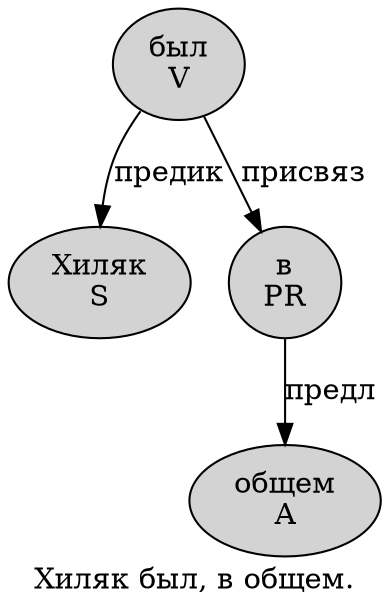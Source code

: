 digraph SENTENCE_4933 {
	graph [label="Хиляк был, в общем."]
	node [style=filled]
		0 [label="Хиляк
S" color="" fillcolor=lightgray penwidth=1 shape=ellipse]
		1 [label="был
V" color="" fillcolor=lightgray penwidth=1 shape=ellipse]
		3 [label="в
PR" color="" fillcolor=lightgray penwidth=1 shape=ellipse]
		4 [label="общем
A" color="" fillcolor=lightgray penwidth=1 shape=ellipse]
			3 -> 4 [label="предл"]
			1 -> 0 [label="предик"]
			1 -> 3 [label="присвяз"]
}